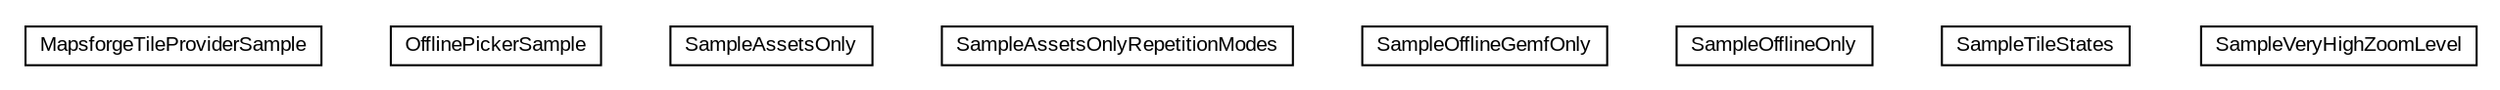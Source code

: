 #!/usr/local/bin/dot
#
# Class diagram 
# Generated by UMLGraph version R5_6-24-gf6e263 (http://www.umlgraph.org/)
#

digraph G {
	edge [fontname="arial",fontsize=10,labelfontname="arial",labelfontsize=10];
	node [fontname="arial",fontsize=10,shape=plaintext];
	nodesep=0.25;
	ranksep=0.5;
	// org.osmdroid.samplefragments.tileproviders.MapsforgeTileProviderSample
	c19453 [label=<<table title="org.osmdroid.samplefragments.tileproviders.MapsforgeTileProviderSample" border="0" cellborder="1" cellspacing="0" cellpadding="2" port="p" href="./MapsforgeTileProviderSample.html">
		<tr><td><table border="0" cellspacing="0" cellpadding="1">
<tr><td align="center" balign="center"> MapsforgeTileProviderSample </td></tr>
		</table></td></tr>
		</table>>, URL="./MapsforgeTileProviderSample.html", fontname="arial", fontcolor="black", fontsize=10.0];
	// org.osmdroid.samplefragments.tileproviders.OfflinePickerSample
	c19454 [label=<<table title="org.osmdroid.samplefragments.tileproviders.OfflinePickerSample" border="0" cellborder="1" cellspacing="0" cellpadding="2" port="p" href="./OfflinePickerSample.html">
		<tr><td><table border="0" cellspacing="0" cellpadding="1">
<tr><td align="center" balign="center"> OfflinePickerSample </td></tr>
		</table></td></tr>
		</table>>, URL="./OfflinePickerSample.html", fontname="arial", fontcolor="black", fontsize=10.0];
	// org.osmdroid.samplefragments.tileproviders.SampleAssetsOnly
	c19455 [label=<<table title="org.osmdroid.samplefragments.tileproviders.SampleAssetsOnly" border="0" cellborder="1" cellspacing="0" cellpadding="2" port="p" href="./SampleAssetsOnly.html">
		<tr><td><table border="0" cellspacing="0" cellpadding="1">
<tr><td align="center" balign="center"> SampleAssetsOnly </td></tr>
		</table></td></tr>
		</table>>, URL="./SampleAssetsOnly.html", fontname="arial", fontcolor="black", fontsize=10.0];
	// org.osmdroid.samplefragments.tileproviders.SampleAssetsOnlyRepetitionModes
	c19456 [label=<<table title="org.osmdroid.samplefragments.tileproviders.SampleAssetsOnlyRepetitionModes" border="0" cellborder="1" cellspacing="0" cellpadding="2" port="p" href="./SampleAssetsOnlyRepetitionModes.html">
		<tr><td><table border="0" cellspacing="0" cellpadding="1">
<tr><td align="center" balign="center"> SampleAssetsOnlyRepetitionModes </td></tr>
		</table></td></tr>
		</table>>, URL="./SampleAssetsOnlyRepetitionModes.html", fontname="arial", fontcolor="black", fontsize=10.0];
	// org.osmdroid.samplefragments.tileproviders.SampleOfflineGemfOnly
	c19457 [label=<<table title="org.osmdroid.samplefragments.tileproviders.SampleOfflineGemfOnly" border="0" cellborder="1" cellspacing="0" cellpadding="2" port="p" href="./SampleOfflineGemfOnly.html">
		<tr><td><table border="0" cellspacing="0" cellpadding="1">
<tr><td align="center" balign="center"> SampleOfflineGemfOnly </td></tr>
		</table></td></tr>
		</table>>, URL="./SampleOfflineGemfOnly.html", fontname="arial", fontcolor="black", fontsize=10.0];
	// org.osmdroid.samplefragments.tileproviders.SampleOfflineOnly
	c19458 [label=<<table title="org.osmdroid.samplefragments.tileproviders.SampleOfflineOnly" border="0" cellborder="1" cellspacing="0" cellpadding="2" port="p" href="./SampleOfflineOnly.html">
		<tr><td><table border="0" cellspacing="0" cellpadding="1">
<tr><td align="center" balign="center"> SampleOfflineOnly </td></tr>
		</table></td></tr>
		</table>>, URL="./SampleOfflineOnly.html", fontname="arial", fontcolor="black", fontsize=10.0];
	// org.osmdroid.samplefragments.tileproviders.SampleTileStates
	c19459 [label=<<table title="org.osmdroid.samplefragments.tileproviders.SampleTileStates" border="0" cellborder="1" cellspacing="0" cellpadding="2" port="p" href="./SampleTileStates.html">
		<tr><td><table border="0" cellspacing="0" cellpadding="1">
<tr><td align="center" balign="center"> SampleTileStates </td></tr>
		</table></td></tr>
		</table>>, URL="./SampleTileStates.html", fontname="arial", fontcolor="black", fontsize=10.0];
	// org.osmdroid.samplefragments.tileproviders.SampleVeryHighZoomLevel
	c19460 [label=<<table title="org.osmdroid.samplefragments.tileproviders.SampleVeryHighZoomLevel" border="0" cellborder="1" cellspacing="0" cellpadding="2" port="p" href="./SampleVeryHighZoomLevel.html">
		<tr><td><table border="0" cellspacing="0" cellpadding="1">
<tr><td align="center" balign="center"> SampleVeryHighZoomLevel </td></tr>
		</table></td></tr>
		</table>>, URL="./SampleVeryHighZoomLevel.html", fontname="arial", fontcolor="black", fontsize=10.0];
}

